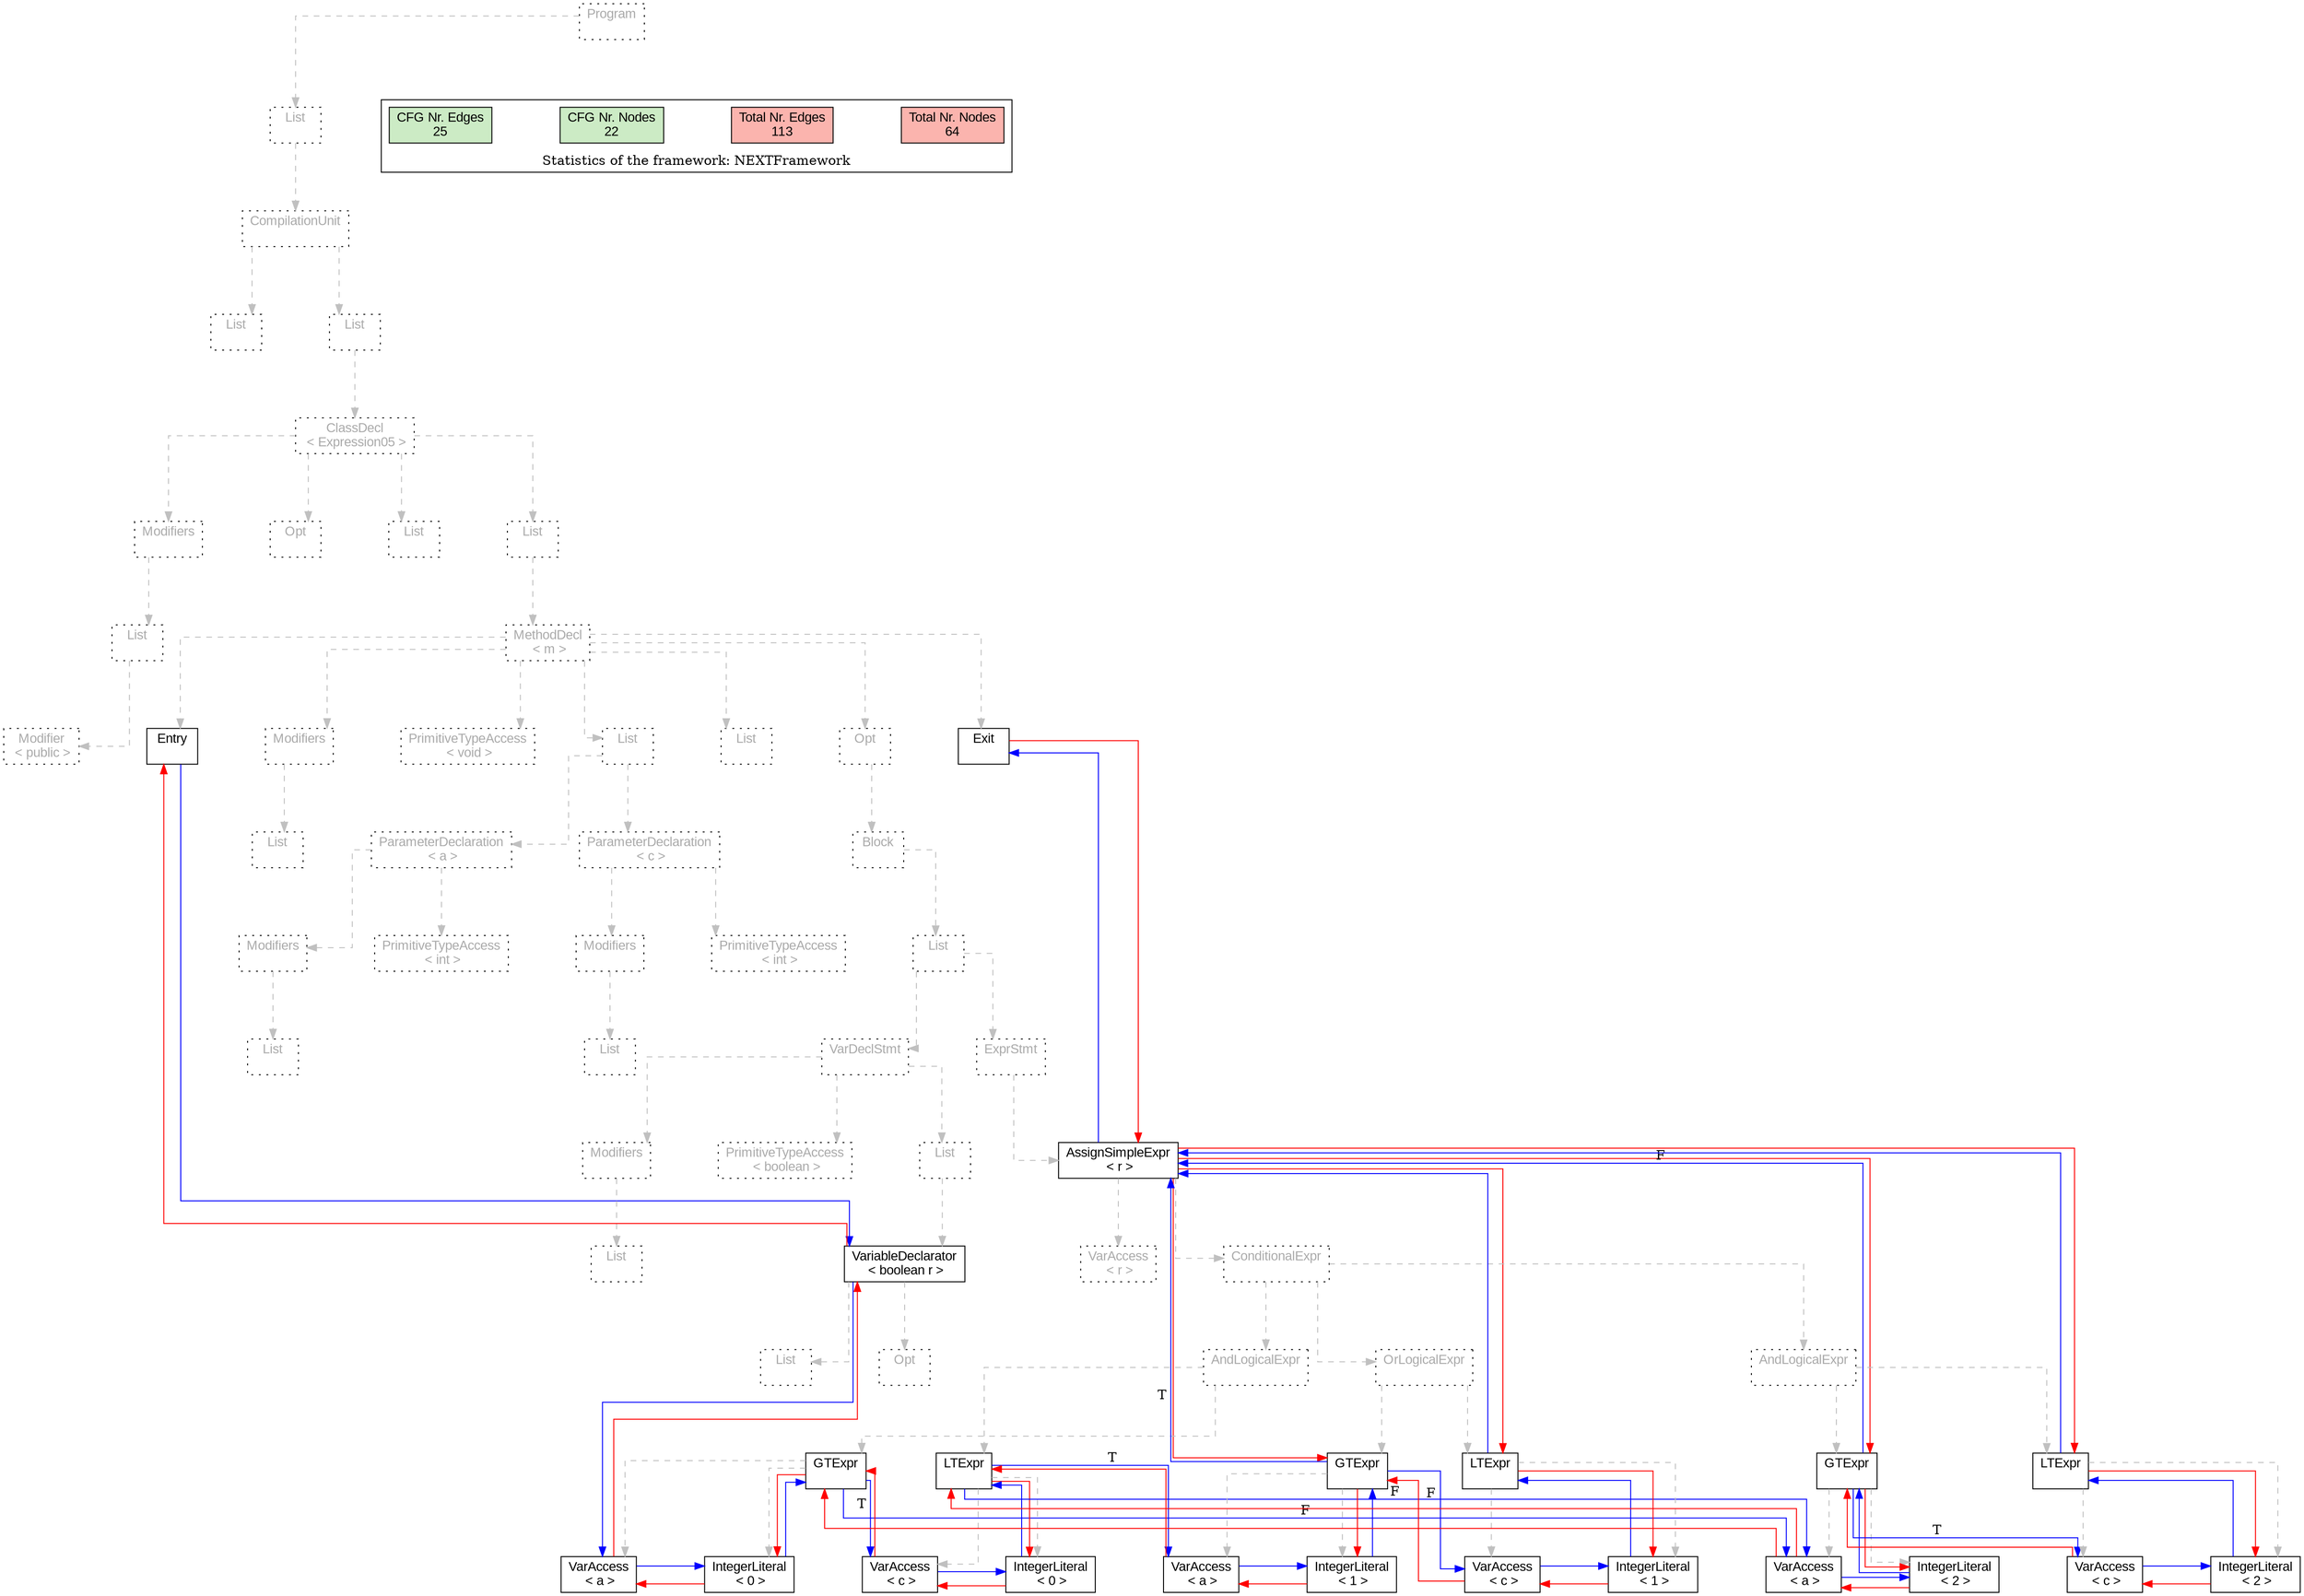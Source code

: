 digraph G {
graph [splines=ortho, nodesep="1", ranksep="1"]
node [shape=rect, fontname=Arial];
{ rank = same; "Program[0]"}
{ rank = same; "List[1]"}
{ rank = same; "CompilationUnit[2]"}
{ rank = same; "List[3]"; "List[4]"}
{ rank = same; "ClassDecl[5]"}
{ rank = same; "Modifiers[6]"; "Opt[9]"; "List[10]"; "List[11]"}
{ rank = same; "List[7]"; "MethodDecl[12]"}
{ rank = same; "Modifier[8]"; "Entry[13]"; "Modifiers[14]"; "PrimitiveTypeAccess[16]"; "List[17]"; "List[26]"; "Opt[27]"; "Exit[28]"}
{ rank = same; "List[15]"; "ParameterDeclaration[18]"; "ParameterDeclaration[22]"; "Block[28]"}
{ rank = same; "Modifiers[19]"; "PrimitiveTypeAccess[21]"; "Modifiers[23]"; "PrimitiveTypeAccess[25]"; "List[29]"}
{ rank = same; "List[20]"; "List[24]"; "VarDeclStmt[30]"; "ExprStmt[38]"}
{ rank = same; "Modifiers[31]"; "PrimitiveTypeAccess[33]"; "List[34]"; "AssignSimpleExpr[39]"}
{ rank = same; "List[32]"; "VariableDeclarator[35]"; "VarAccess[40]"; "ConditionalExpr[41]"}
{ rank = same; "List[36]"; "Opt[37]"; "AndLogicalExpr[42]"; "OrLogicalExpr[49]"; "AndLogicalExpr[56]"}
{ rank = same; "GTExpr[43]"; "LTExpr[46]"; "GTExpr[50]"; "LTExpr[53]"; "GTExpr[57]"; "LTExpr[60]"}
{ rank = same; "VarAccess[44]"; "IntegerLiteral[45]"; "VarAccess[47]"; "IntegerLiteral[48]"; "VarAccess[51]"; "IntegerLiteral[52]"; "VarAccess[54]"; "IntegerLiteral[55]"; "VarAccess[58]"; "IntegerLiteral[59]"; "VarAccess[61]"; "IntegerLiteral[62]"}
"Program[0]" [label="Program\n ", style= dotted   fillcolor="#eeeeee" fontcolor="#aaaaaa"  ]
"List[1]" [label="List\n ", style= dotted   fillcolor="#eeeeee" fontcolor="#aaaaaa"  ]
"CompilationUnit[2]" [label="CompilationUnit\n ", style= dotted   fillcolor="#eeeeee" fontcolor="#aaaaaa"  ]
"List[3]" [label="List\n ", style= dotted   fillcolor="#eeeeee" fontcolor="#aaaaaa"  ]
"List[4]" [label="List\n ", style= dotted   fillcolor="#eeeeee" fontcolor="#aaaaaa"  ]
"ClassDecl[5]" [label="ClassDecl\n < Expression05 >", style= dotted   fillcolor="#eeeeee" fontcolor="#aaaaaa"  ]
"Modifiers[6]" [label="Modifiers\n ", style= dotted   fillcolor="#eeeeee" fontcolor="#aaaaaa"  ]
"List[7]" [label="List\n ", style= dotted   fillcolor="#eeeeee" fontcolor="#aaaaaa"  ]
"Modifier[8]" [label="Modifier\n < public >", style= dotted   fillcolor="#eeeeee" fontcolor="#aaaaaa"  ]
"Opt[9]" [label="Opt\n ", style= dotted   fillcolor="#eeeeee" fontcolor="#aaaaaa"  ]
"List[10]" [label="List\n ", style= dotted   fillcolor="#eeeeee" fontcolor="#aaaaaa"  ]
"List[11]" [label="List\n ", style= dotted   fillcolor="#eeeeee" fontcolor="#aaaaaa"  ]
"MethodDecl[12]" [label="MethodDecl\n < m >", style= dotted   fillcolor="#eeeeee" fontcolor="#aaaaaa"  ]
"Entry[13]" [label="Entry\n ", fillcolor=white   style=filled  ]
"Modifiers[14]" [label="Modifiers\n ", style= dotted   fillcolor="#eeeeee" fontcolor="#aaaaaa"  ]
"List[15]" [label="List\n ", style= dotted   fillcolor="#eeeeee" fontcolor="#aaaaaa"  ]
"PrimitiveTypeAccess[16]" [label="PrimitiveTypeAccess\n < void >", style= dotted   fillcolor="#eeeeee" fontcolor="#aaaaaa"  ]
"List[17]" [label="List\n ", style= dotted   fillcolor="#eeeeee" fontcolor="#aaaaaa"  ]
"ParameterDeclaration[18]" [label="ParameterDeclaration\n < a >", style= dotted   fillcolor="#eeeeee" fontcolor="#aaaaaa"  ]
"Modifiers[19]" [label="Modifiers\n ", style= dotted   fillcolor="#eeeeee" fontcolor="#aaaaaa"  ]
"List[20]" [label="List\n ", style= dotted   fillcolor="#eeeeee" fontcolor="#aaaaaa"  ]
"PrimitiveTypeAccess[21]" [label="PrimitiveTypeAccess\n < int >", style= dotted   fillcolor="#eeeeee" fontcolor="#aaaaaa"  ]
"ParameterDeclaration[22]" [label="ParameterDeclaration\n < c >", style= dotted   fillcolor="#eeeeee" fontcolor="#aaaaaa"  ]
"Modifiers[23]" [label="Modifiers\n ", style= dotted   fillcolor="#eeeeee" fontcolor="#aaaaaa"  ]
"List[24]" [label="List\n ", style= dotted   fillcolor="#eeeeee" fontcolor="#aaaaaa"  ]
"PrimitiveTypeAccess[25]" [label="PrimitiveTypeAccess\n < int >", style= dotted   fillcolor="#eeeeee" fontcolor="#aaaaaa"  ]
"List[26]" [label="List\n ", style= dotted   fillcolor="#eeeeee" fontcolor="#aaaaaa"  ]
"Opt[27]" [label="Opt\n ", style= dotted   fillcolor="#eeeeee" fontcolor="#aaaaaa"  ]
"Block[28]" [label="Block\n ", style= dotted   fillcolor="#eeeeee" fontcolor="#aaaaaa"  ]
"List[29]" [label="List\n ", style= dotted   fillcolor="#eeeeee" fontcolor="#aaaaaa"  ]
"VarDeclStmt[30]" [label="VarDeclStmt\n ", style= dotted   fillcolor="#eeeeee" fontcolor="#aaaaaa"  ]
"Modifiers[31]" [label="Modifiers\n ", style= dotted   fillcolor="#eeeeee" fontcolor="#aaaaaa"  ]
"List[32]" [label="List\n ", style= dotted   fillcolor="#eeeeee" fontcolor="#aaaaaa"  ]
"PrimitiveTypeAccess[33]" [label="PrimitiveTypeAccess\n < boolean >", style= dotted   fillcolor="#eeeeee" fontcolor="#aaaaaa"  ]
"List[34]" [label="List\n ", style= dotted   fillcolor="#eeeeee" fontcolor="#aaaaaa"  ]
"VariableDeclarator[35]" [label="VariableDeclarator\n < boolean r >", fillcolor=white   style=filled  ]
"List[36]" [label="List\n ", style= dotted   fillcolor="#eeeeee" fontcolor="#aaaaaa"  ]
"Opt[37]" [label="Opt\n ", style= dotted   fillcolor="#eeeeee" fontcolor="#aaaaaa"  ]
"ExprStmt[38]" [label="ExprStmt\n ", style= dotted   fillcolor="#eeeeee" fontcolor="#aaaaaa"  ]
"AssignSimpleExpr[39]" [label="AssignSimpleExpr\n < r >", fillcolor=white   style=filled  ]
"VarAccess[40]" [label="VarAccess\n < r >", style= dotted   fillcolor="#eeeeee" fontcolor="#aaaaaa"  ]
"ConditionalExpr[41]" [label="ConditionalExpr\n ", style= dotted   fillcolor="#eeeeee" fontcolor="#aaaaaa"  ]
"AndLogicalExpr[42]" [label="AndLogicalExpr\n ", style= dotted   fillcolor="#eeeeee" fontcolor="#aaaaaa"  ]
"GTExpr[43]" [label="GTExpr\n ", fillcolor=white   style=filled  ]
"VarAccess[44]" [label="VarAccess\n < a >", fillcolor=white   style=filled  ]
"IntegerLiteral[45]" [label="IntegerLiteral\n < 0 >", fillcolor=white   style=filled  ]
"LTExpr[46]" [label="LTExpr\n ", fillcolor=white   style=filled  ]
"VarAccess[47]" [label="VarAccess\n < c >", fillcolor=white   style=filled  ]
"IntegerLiteral[48]" [label="IntegerLiteral\n < 0 >", fillcolor=white   style=filled  ]
"OrLogicalExpr[49]" [label="OrLogicalExpr\n ", style= dotted   fillcolor="#eeeeee" fontcolor="#aaaaaa"  ]
"GTExpr[50]" [label="GTExpr\n ", fillcolor=white   style=filled  ]
"VarAccess[51]" [label="VarAccess\n < a >", fillcolor=white   style=filled  ]
"IntegerLiteral[52]" [label="IntegerLiteral\n < 1 >", fillcolor=white   style=filled  ]
"LTExpr[53]" [label="LTExpr\n ", fillcolor=white   style=filled  ]
"VarAccess[54]" [label="VarAccess\n < c >", fillcolor=white   style=filled  ]
"IntegerLiteral[55]" [label="IntegerLiteral\n < 1 >", fillcolor=white   style=filled  ]
"AndLogicalExpr[56]" [label="AndLogicalExpr\n ", style= dotted   fillcolor="#eeeeee" fontcolor="#aaaaaa"  ]
"GTExpr[57]" [label="GTExpr\n ", fillcolor=white   style=filled  ]
"VarAccess[58]" [label="VarAccess\n < a >", fillcolor=white   style=filled  ]
"IntegerLiteral[59]" [label="IntegerLiteral\n < 2 >", fillcolor=white   style=filled  ]
"LTExpr[60]" [label="LTExpr\n ", fillcolor=white   style=filled  ]
"VarAccess[61]" [label="VarAccess\n < c >", fillcolor=white   style=filled  ]
"IntegerLiteral[62]" [label="IntegerLiteral\n < 2 >", fillcolor=white   style=filled  ]
"Exit[28]" [label="Exit\n ", fillcolor=white   style=filled  ]
"CompilationUnit[2]" -> "List[3]" [style=dashed, color=gray]
"List[7]" -> "Modifier[8]" [style=dashed, color=gray]
"Modifiers[6]" -> "List[7]" [style=dashed, color=gray]
"ClassDecl[5]" -> "Modifiers[6]" [style=dashed, color=gray]
"ClassDecl[5]" -> "Opt[9]" [style=dashed, color=gray]
"ClassDecl[5]" -> "List[10]" [style=dashed, color=gray]
"MethodDecl[12]" -> "Entry[13]" [style=dashed, color=gray]
"Modifiers[14]" -> "List[15]" [style=dashed, color=gray]
"MethodDecl[12]" -> "Modifiers[14]" [style=dashed, color=gray]
"MethodDecl[12]" -> "PrimitiveTypeAccess[16]" [style=dashed, color=gray]
"Modifiers[19]" -> "List[20]" [style=dashed, color=gray]
"ParameterDeclaration[18]" -> "Modifiers[19]" [style=dashed, color=gray]
"ParameterDeclaration[18]" -> "PrimitiveTypeAccess[21]" [style=dashed, color=gray]
"List[17]" -> "ParameterDeclaration[18]" [style=dashed, color=gray]
"Modifiers[23]" -> "List[24]" [style=dashed, color=gray]
"ParameterDeclaration[22]" -> "Modifiers[23]" [style=dashed, color=gray]
"ParameterDeclaration[22]" -> "PrimitiveTypeAccess[25]" [style=dashed, color=gray]
"List[17]" -> "ParameterDeclaration[22]" [style=dashed, color=gray]
"MethodDecl[12]" -> "List[17]" [style=dashed, color=gray]
"MethodDecl[12]" -> "List[26]" [style=dashed, color=gray]
"Modifiers[31]" -> "List[32]" [style=dashed, color=gray]
"VarDeclStmt[30]" -> "Modifiers[31]" [style=dashed, color=gray]
"VarDeclStmt[30]" -> "PrimitiveTypeAccess[33]" [style=dashed, color=gray]
"VariableDeclarator[35]" -> "List[36]" [style=dashed, color=gray]
"VariableDeclarator[35]" -> "Opt[37]" [style=dashed, color=gray]
"List[34]" -> "VariableDeclarator[35]" [style=dashed, color=gray]
"VarDeclStmt[30]" -> "List[34]" [style=dashed, color=gray]
"List[29]" -> "VarDeclStmt[30]" [style=dashed, color=gray]
"AssignSimpleExpr[39]" -> "VarAccess[40]" [style=dashed, color=gray]
"GTExpr[43]" -> "VarAccess[44]" [style=dashed, color=gray]
"GTExpr[43]" -> "IntegerLiteral[45]" [style=dashed, color=gray]
"AndLogicalExpr[42]" -> "GTExpr[43]" [style=dashed, color=gray]
"LTExpr[46]" -> "VarAccess[47]" [style=dashed, color=gray]
"LTExpr[46]" -> "IntegerLiteral[48]" [style=dashed, color=gray]
"AndLogicalExpr[42]" -> "LTExpr[46]" [style=dashed, color=gray]
"ConditionalExpr[41]" -> "AndLogicalExpr[42]" [style=dashed, color=gray]
"GTExpr[50]" -> "VarAccess[51]" [style=dashed, color=gray]
"GTExpr[50]" -> "IntegerLiteral[52]" [style=dashed, color=gray]
"OrLogicalExpr[49]" -> "GTExpr[50]" [style=dashed, color=gray]
"LTExpr[53]" -> "VarAccess[54]" [style=dashed, color=gray]
"LTExpr[53]" -> "IntegerLiteral[55]" [style=dashed, color=gray]
"OrLogicalExpr[49]" -> "LTExpr[53]" [style=dashed, color=gray]
"ConditionalExpr[41]" -> "OrLogicalExpr[49]" [style=dashed, color=gray]
"GTExpr[57]" -> "VarAccess[58]" [style=dashed, color=gray]
"GTExpr[57]" -> "IntegerLiteral[59]" [style=dashed, color=gray]
"AndLogicalExpr[56]" -> "GTExpr[57]" [style=dashed, color=gray]
"LTExpr[60]" -> "VarAccess[61]" [style=dashed, color=gray]
"LTExpr[60]" -> "IntegerLiteral[62]" [style=dashed, color=gray]
"AndLogicalExpr[56]" -> "LTExpr[60]" [style=dashed, color=gray]
"ConditionalExpr[41]" -> "AndLogicalExpr[56]" [style=dashed, color=gray]
"AssignSimpleExpr[39]" -> "ConditionalExpr[41]" [style=dashed, color=gray]
"ExprStmt[38]" -> "AssignSimpleExpr[39]" [style=dashed, color=gray]
"List[29]" -> "ExprStmt[38]" [style=dashed, color=gray]
"Block[28]" -> "List[29]" [style=dashed, color=gray]
"Opt[27]" -> "Block[28]" [style=dashed, color=gray]
"MethodDecl[12]" -> "Opt[27]" [style=dashed, color=gray]
"MethodDecl[12]" -> "Exit[28]" [style=dashed, color=gray]
"List[11]" -> "MethodDecl[12]" [style=dashed, color=gray]
"ClassDecl[5]" -> "List[11]" [style=dashed, color=gray]
"List[4]" -> "ClassDecl[5]" [style=dashed, color=gray]
"CompilationUnit[2]" -> "List[4]" [style=dashed, color=gray]
"List[1]" -> "CompilationUnit[2]" [style=dashed, color=gray]
"Program[0]" -> "List[1]" [style=dashed, color=gray]
"Exit[28]" -> "AssignSimpleExpr[39]" [color=red, constraint=false]
"AssignSimpleExpr[39]" -> "Exit[28]" [color=blue, constraint=false, xlabel=" "] 
"AssignSimpleExpr[39]" -> "GTExpr[50]" [color=red, constraint=false]
"AssignSimpleExpr[39]" -> "LTExpr[53]" [color=red, constraint=false]
"AssignSimpleExpr[39]" -> "GTExpr[57]" [color=red, constraint=false]
"AssignSimpleExpr[39]" -> "LTExpr[60]" [color=red, constraint=false]
"LTExpr[53]" -> "AssignSimpleExpr[39]" [color=blue, constraint=false, xlabel=" "] 
"LTExpr[53]" -> "IntegerLiteral[55]" [color=red, constraint=false]
"IntegerLiteral[55]" -> "LTExpr[53]" [color=blue, constraint=false, xlabel=" "] 
"IntegerLiteral[55]" -> "VarAccess[54]" [color=red, constraint=false]
"VarAccess[54]" -> "IntegerLiteral[55]" [color=blue, constraint=false, xlabel=" "] 
"VarAccess[54]" -> "GTExpr[50]" [color=red, constraint=false]
"GTExpr[50]" -> "AssignSimpleExpr[39]" [color=blue, constraint=false, xlabel="T "] 
"GTExpr[50]" -> "VarAccess[54]" [color=blue, constraint=false, xlabel="F "] 
"GTExpr[50]" -> "IntegerLiteral[52]" [color=red, constraint=false]
"IntegerLiteral[52]" -> "GTExpr[50]" [color=blue, constraint=false, xlabel=" "] 
"IntegerLiteral[52]" -> "VarAccess[51]" [color=red, constraint=false]
"VarAccess[51]" -> "IntegerLiteral[52]" [color=blue, constraint=false, xlabel=" "] 
"VarAccess[51]" -> "LTExpr[46]" [color=red, constraint=false]
"LTExpr[60]" -> "AssignSimpleExpr[39]" [color=blue, constraint=false, xlabel=" "] 
"LTExpr[60]" -> "IntegerLiteral[62]" [color=red, constraint=false]
"IntegerLiteral[62]" -> "LTExpr[60]" [color=blue, constraint=false, xlabel=" "] 
"IntegerLiteral[62]" -> "VarAccess[61]" [color=red, constraint=false]
"VarAccess[61]" -> "IntegerLiteral[62]" [color=blue, constraint=false, xlabel=" "] 
"VarAccess[61]" -> "GTExpr[57]" [color=red, constraint=false]
"GTExpr[57]" -> "VarAccess[61]" [color=blue, constraint=false, xlabel="T "] 
"GTExpr[57]" -> "AssignSimpleExpr[39]" [color=blue, constraint=false, xlabel="F "] 
"GTExpr[57]" -> "IntegerLiteral[59]" [color=red, constraint=false]
"IntegerLiteral[59]" -> "GTExpr[57]" [color=blue, constraint=false, xlabel=" "] 
"IntegerLiteral[59]" -> "VarAccess[58]" [color=red, constraint=false]
"VarAccess[58]" -> "IntegerLiteral[59]" [color=blue, constraint=false, xlabel=" "] 
"VarAccess[58]" -> "GTExpr[43]" [color=red, constraint=false]
"VarAccess[58]" -> "LTExpr[46]" [color=red, constraint=false]
"LTExpr[46]" -> "VarAccess[51]" [color=blue, constraint=false, xlabel="T "] 
"LTExpr[46]" -> "VarAccess[58]" [color=blue, constraint=false, xlabel="F "] 
"LTExpr[46]" -> "IntegerLiteral[48]" [color=red, constraint=false]
"IntegerLiteral[48]" -> "LTExpr[46]" [color=blue, constraint=false, xlabel=" "] 
"IntegerLiteral[48]" -> "VarAccess[47]" [color=red, constraint=false]
"VarAccess[47]" -> "IntegerLiteral[48]" [color=blue, constraint=false, xlabel=" "] 
"VarAccess[47]" -> "GTExpr[43]" [color=red, constraint=false]
"GTExpr[43]" -> "VarAccess[47]" [color=blue, constraint=false, xlabel="T "] 
"GTExpr[43]" -> "VarAccess[58]" [color=blue, constraint=false, xlabel="F "] 
"GTExpr[43]" -> "IntegerLiteral[45]" [color=red, constraint=false]
"IntegerLiteral[45]" -> "GTExpr[43]" [color=blue, constraint=false, xlabel=" "] 
"IntegerLiteral[45]" -> "VarAccess[44]" [color=red, constraint=false]
"VarAccess[44]" -> "IntegerLiteral[45]" [color=blue, constraint=false, xlabel=" "] 
"VarAccess[44]" -> "VariableDeclarator[35]" [color=red, constraint=false]
"VariableDeclarator[35]" -> "VarAccess[44]" [color=blue, constraint=false, xlabel=" "] 
"VariableDeclarator[35]" -> "Entry[13]" [color=red, constraint=false]
"Entry[13]" -> "VariableDeclarator[35]" [color=blue, constraint=false, xlabel=" "] 
"List[3]" -> "List[4]" [style=invis]
"Modifiers[6]" -> "Opt[9]" -> "List[10]" -> "List[11]" [style=invis]
"Entry[13]" -> "Modifiers[14]" -> "PrimitiveTypeAccess[16]" -> "List[17]" -> "List[26]" -> "Opt[27]" -> "Exit[28]" [style=invis]
"ParameterDeclaration[18]" -> "ParameterDeclaration[22]" [style=invis]
"Modifiers[19]" -> "PrimitiveTypeAccess[21]" [style=invis]
"Modifiers[23]" -> "PrimitiveTypeAccess[25]" [style=invis]
"VarDeclStmt[30]" -> "ExprStmt[38]" [style=invis]
"Modifiers[31]" -> "PrimitiveTypeAccess[33]" -> "List[34]" [style=invis]
"List[36]" -> "Opt[37]" [style=invis]
"VarAccess[40]" -> "ConditionalExpr[41]" [style=invis]
"AndLogicalExpr[42]" -> "OrLogicalExpr[49]" -> "AndLogicalExpr[56]" [style=invis]
"GTExpr[43]" -> "LTExpr[46]" [style=invis]
"VarAccess[44]" -> "IntegerLiteral[45]" [style=invis]
"VarAccess[47]" -> "IntegerLiteral[48]" [style=invis]
"GTExpr[50]" -> "LTExpr[53]" [style=invis]
"VarAccess[51]" -> "IntegerLiteral[52]" [style=invis]
"VarAccess[54]" -> "IntegerLiteral[55]" [style=invis]
"GTExpr[57]" -> "LTExpr[60]" [style=invis]
"VarAccess[58]" -> "IntegerLiteral[59]" [style=invis]
"VarAccess[61]" -> "IntegerLiteral[62]" [style=invis]

subgraph cluster_legend {
{node [style=filled, fillcolor=1, colorscheme="pastel13"]
Nodes [label="Total Nr. Nodes
64", fillcolor=1]
Edges [label="Total Nr. Edges
113", fillcolor=1]
NodesCFG [label="CFG Nr. Nodes
22", fillcolor=3]
EdgesCFG [label="CFG Nr. Edges
25", fillcolor=3]
Nodes-> "Program[0]" -> NodesCFG  [style="invis"]
Edges -> "Program[0]" ->EdgesCFG [style="invis"]}
label = "Statistics of the framework: NEXTFramework"
style="solid"
ranksep=0.05
nodesep=0.01
labelloc = b
len=2
}}